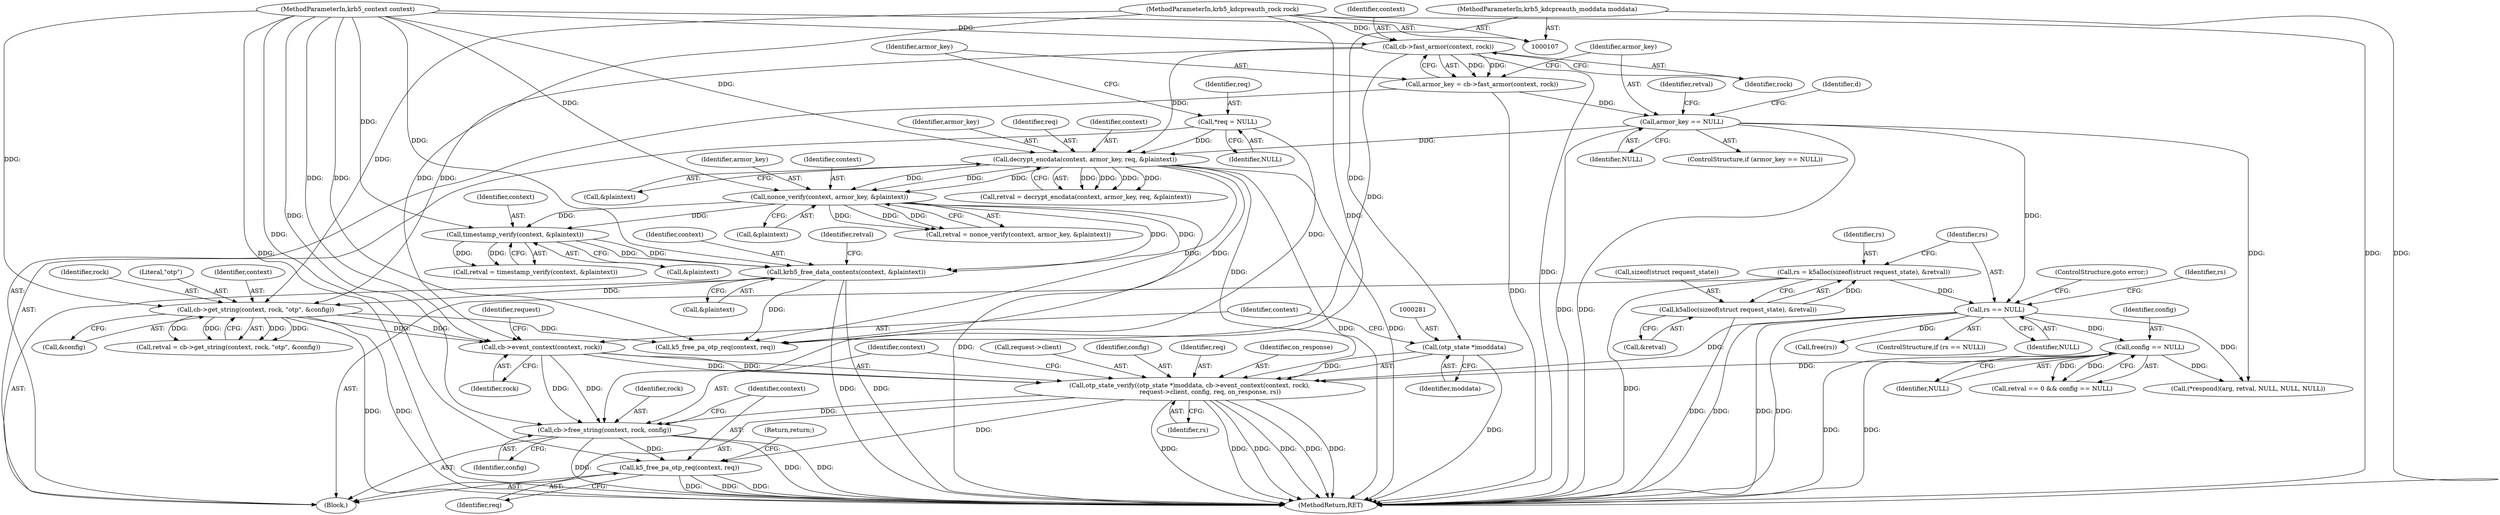 digraph "0_krb5_e3b5a5e5267818c97750b266df50b6a3d4649604_0@pointer" {
"1000279" [label="(Call,otp_state_verify((otp_state *)moddata, cb->event_context(context, rock),\n                     request->client, config, req, on_response, rs))"];
"1000280" [label="(Call,(otp_state *)moddata)"];
"1000115" [label="(MethodParameterIn,krb5_kdcpreauth_moddata moddata)"];
"1000283" [label="(Call,cb->event_context(context, rock))"];
"1000254" [label="(Call,cb->get_string(context, rock, \"otp\", &config))"];
"1000211" [label="(Call,krb5_free_data_contents(context, &plaintext))"];
"1000207" [label="(Call,timestamp_verify(context, &plaintext))"];
"1000196" [label="(Call,nonce_verify(context, armor_key, &plaintext))"];
"1000178" [label="(Call,decrypt_encdata(context, armor_key, req, &plaintext))"];
"1000134" [label="(Call,cb->fast_armor(context, rock))"];
"1000108" [label="(MethodParameterIn,krb5_context context)"];
"1000114" [label="(MethodParameterIn,krb5_kdcpreauth_rock rock)"];
"1000138" [label="(Call,armor_key == NULL)"];
"1000132" [label="(Call,armor_key = cb->fast_armor(context, rock))"];
"1000124" [label="(Call,*req = NULL)"];
"1000265" [label="(Call,config == NULL)"];
"1000233" [label="(Call,rs == NULL)"];
"1000225" [label="(Call,rs = k5alloc(sizeof(struct request_state), &retval))"];
"1000227" [label="(Call,k5alloc(sizeof(struct request_state), &retval))"];
"1000293" [label="(Call,cb->free_string(context, rock, config))"];
"1000297" [label="(Call,k5_free_pa_otp_req(context, req))"];
"1000283" [label="(Call,cb->event_context(context, rock))"];
"1000138" [label="(Call,armor_key == NULL)"];
"1000208" [label="(Identifier,context)"];
"1000126" [label="(Identifier,NULL)"];
"1000236" [label="(ControlStructure,goto error;)"];
"1000228" [label="(Call,sizeof(struct request_state))"];
"1000151" [label="(Identifier,d)"];
"1000211" [label="(Call,krb5_free_data_contents(context, &plaintext))"];
"1000230" [label="(Call,&retval)"];
"1000179" [label="(Identifier,context)"];
"1000233" [label="(Call,rs == NULL)"];
"1000124" [label="(Call,*req = NULL)"];
"1000225" [label="(Call,rs = k5alloc(sizeof(struct request_state), &retval))"];
"1000294" [label="(Identifier,context)"];
"1000282" [label="(Identifier,moddata)"];
"1000276" [label="(Call,free(rs))"];
"1000296" [label="(Identifier,config)"];
"1000305" [label="(Call,(*respond)(arg, retval, NULL, NULL, NULL))"];
"1000290" [label="(Identifier,req)"];
"1000114" [label="(MethodParameterIn,krb5_kdcpreauth_rock rock)"];
"1000255" [label="(Identifier,context)"];
"1000239" [label="(Identifier,rs)"];
"1000178" [label="(Call,decrypt_encdata(context, armor_key, req, &plaintext))"];
"1000292" [label="(Identifier,rs)"];
"1000232" [label="(ControlStructure,if (rs == NULL))"];
"1000132" [label="(Call,armor_key = cb->fast_armor(context, rock))"];
"1000234" [label="(Identifier,rs)"];
"1000291" [label="(Identifier,on_response)"];
"1000299" [label="(Identifier,req)"];
"1000115" [label="(MethodParameterIn,krb5_kdcpreauth_moddata moddata)"];
"1000180" [label="(Identifier,armor_key)"];
"1000265" [label="(Call,config == NULL)"];
"1000140" [label="(Identifier,NULL)"];
"1000196" [label="(Call,nonce_verify(context, armor_key, &plaintext))"];
"1000298" [label="(Identifier,context)"];
"1000266" [label="(Identifier,config)"];
"1000235" [label="(Identifier,NULL)"];
"1000194" [label="(Call,retval = nonce_verify(context, armor_key, &plaintext))"];
"1000198" [label="(Identifier,armor_key)"];
"1000176" [label="(Call,retval = decrypt_encdata(context, armor_key, req, &plaintext))"];
"1000137" [label="(ControlStructure,if (armor_key == NULL))"];
"1000118" [label="(Block,)"];
"1000199" [label="(Call,&plaintext)"];
"1000286" [label="(Call,request->client)"];
"1000205" [label="(Call,retval = timestamp_verify(context, &plaintext))"];
"1000135" [label="(Identifier,context)"];
"1000209" [label="(Call,&plaintext)"];
"1000261" [label="(Call,retval == 0 && config == NULL)"];
"1000284" [label="(Identifier,context)"];
"1000280" [label="(Call,(otp_state *)moddata)"];
"1000212" [label="(Identifier,context)"];
"1000136" [label="(Identifier,rock)"];
"1000133" [label="(Identifier,armor_key)"];
"1000227" [label="(Call,k5alloc(sizeof(struct request_state), &retval))"];
"1000197" [label="(Identifier,context)"];
"1000181" [label="(Identifier,req)"];
"1000311" [label="(MethodReturn,RET)"];
"1000256" [label="(Identifier,rock)"];
"1000139" [label="(Identifier,armor_key)"];
"1000267" [label="(Identifier,NULL)"];
"1000285" [label="(Identifier,rock)"];
"1000213" [label="(Call,&plaintext)"];
"1000217" [label="(Identifier,retval)"];
"1000252" [label="(Call,retval = cb->get_string(context, rock, \"otp\", &config))"];
"1000226" [label="(Identifier,rs)"];
"1000108" [label="(MethodParameterIn,krb5_context context)"];
"1000182" [label="(Call,&plaintext)"];
"1000302" [label="(Call,k5_free_pa_otp_req(context, req))"];
"1000297" [label="(Call,k5_free_pa_otp_req(context, req))"];
"1000254" [label="(Call,cb->get_string(context, rock, \"otp\", &config))"];
"1000257" [label="(Literal,\"otp\")"];
"1000143" [label="(Identifier,retval)"];
"1000125" [label="(Identifier,req)"];
"1000300" [label="(Return,return;)"];
"1000287" [label="(Identifier,request)"];
"1000293" [label="(Call,cb->free_string(context, rock, config))"];
"1000295" [label="(Identifier,rock)"];
"1000207" [label="(Call,timestamp_verify(context, &plaintext))"];
"1000258" [label="(Call,&config)"];
"1000279" [label="(Call,otp_state_verify((otp_state *)moddata, cb->event_context(context, rock),\n                     request->client, config, req, on_response, rs))"];
"1000134" [label="(Call,cb->fast_armor(context, rock))"];
"1000289" [label="(Identifier,config)"];
"1000279" -> "1000118"  [label="AST: "];
"1000279" -> "1000292"  [label="CFG: "];
"1000280" -> "1000279"  [label="AST: "];
"1000283" -> "1000279"  [label="AST: "];
"1000286" -> "1000279"  [label="AST: "];
"1000289" -> "1000279"  [label="AST: "];
"1000290" -> "1000279"  [label="AST: "];
"1000291" -> "1000279"  [label="AST: "];
"1000292" -> "1000279"  [label="AST: "];
"1000294" -> "1000279"  [label="CFG: "];
"1000279" -> "1000311"  [label="DDG: "];
"1000279" -> "1000311"  [label="DDG: "];
"1000279" -> "1000311"  [label="DDG: "];
"1000279" -> "1000311"  [label="DDG: "];
"1000279" -> "1000311"  [label="DDG: "];
"1000279" -> "1000311"  [label="DDG: "];
"1000280" -> "1000279"  [label="DDG: "];
"1000283" -> "1000279"  [label="DDG: "];
"1000283" -> "1000279"  [label="DDG: "];
"1000265" -> "1000279"  [label="DDG: "];
"1000178" -> "1000279"  [label="DDG: "];
"1000233" -> "1000279"  [label="DDG: "];
"1000279" -> "1000293"  [label="DDG: "];
"1000279" -> "1000297"  [label="DDG: "];
"1000280" -> "1000282"  [label="CFG: "];
"1000281" -> "1000280"  [label="AST: "];
"1000282" -> "1000280"  [label="AST: "];
"1000284" -> "1000280"  [label="CFG: "];
"1000280" -> "1000311"  [label="DDG: "];
"1000115" -> "1000280"  [label="DDG: "];
"1000115" -> "1000107"  [label="AST: "];
"1000115" -> "1000311"  [label="DDG: "];
"1000283" -> "1000285"  [label="CFG: "];
"1000284" -> "1000283"  [label="AST: "];
"1000285" -> "1000283"  [label="AST: "];
"1000287" -> "1000283"  [label="CFG: "];
"1000254" -> "1000283"  [label="DDG: "];
"1000254" -> "1000283"  [label="DDG: "];
"1000108" -> "1000283"  [label="DDG: "];
"1000114" -> "1000283"  [label="DDG: "];
"1000283" -> "1000293"  [label="DDG: "];
"1000283" -> "1000293"  [label="DDG: "];
"1000254" -> "1000252"  [label="AST: "];
"1000254" -> "1000258"  [label="CFG: "];
"1000255" -> "1000254"  [label="AST: "];
"1000256" -> "1000254"  [label="AST: "];
"1000257" -> "1000254"  [label="AST: "];
"1000258" -> "1000254"  [label="AST: "];
"1000252" -> "1000254"  [label="CFG: "];
"1000254" -> "1000311"  [label="DDG: "];
"1000254" -> "1000311"  [label="DDG: "];
"1000254" -> "1000252"  [label="DDG: "];
"1000254" -> "1000252"  [label="DDG: "];
"1000254" -> "1000252"  [label="DDG: "];
"1000254" -> "1000252"  [label="DDG: "];
"1000211" -> "1000254"  [label="DDG: "];
"1000108" -> "1000254"  [label="DDG: "];
"1000134" -> "1000254"  [label="DDG: "];
"1000114" -> "1000254"  [label="DDG: "];
"1000254" -> "1000302"  [label="DDG: "];
"1000211" -> "1000118"  [label="AST: "];
"1000211" -> "1000213"  [label="CFG: "];
"1000212" -> "1000211"  [label="AST: "];
"1000213" -> "1000211"  [label="AST: "];
"1000217" -> "1000211"  [label="CFG: "];
"1000211" -> "1000311"  [label="DDG: "];
"1000211" -> "1000311"  [label="DDG: "];
"1000207" -> "1000211"  [label="DDG: "];
"1000207" -> "1000211"  [label="DDG: "];
"1000196" -> "1000211"  [label="DDG: "];
"1000196" -> "1000211"  [label="DDG: "];
"1000108" -> "1000211"  [label="DDG: "];
"1000211" -> "1000302"  [label="DDG: "];
"1000207" -> "1000205"  [label="AST: "];
"1000207" -> "1000209"  [label="CFG: "];
"1000208" -> "1000207"  [label="AST: "];
"1000209" -> "1000207"  [label="AST: "];
"1000205" -> "1000207"  [label="CFG: "];
"1000207" -> "1000205"  [label="DDG: "];
"1000207" -> "1000205"  [label="DDG: "];
"1000196" -> "1000207"  [label="DDG: "];
"1000196" -> "1000207"  [label="DDG: "];
"1000108" -> "1000207"  [label="DDG: "];
"1000196" -> "1000194"  [label="AST: "];
"1000196" -> "1000199"  [label="CFG: "];
"1000197" -> "1000196"  [label="AST: "];
"1000198" -> "1000196"  [label="AST: "];
"1000199" -> "1000196"  [label="AST: "];
"1000194" -> "1000196"  [label="CFG: "];
"1000196" -> "1000311"  [label="DDG: "];
"1000196" -> "1000194"  [label="DDG: "];
"1000196" -> "1000194"  [label="DDG: "];
"1000196" -> "1000194"  [label="DDG: "];
"1000178" -> "1000196"  [label="DDG: "];
"1000178" -> "1000196"  [label="DDG: "];
"1000178" -> "1000196"  [label="DDG: "];
"1000108" -> "1000196"  [label="DDG: "];
"1000178" -> "1000176"  [label="AST: "];
"1000178" -> "1000182"  [label="CFG: "];
"1000179" -> "1000178"  [label="AST: "];
"1000180" -> "1000178"  [label="AST: "];
"1000181" -> "1000178"  [label="AST: "];
"1000182" -> "1000178"  [label="AST: "];
"1000176" -> "1000178"  [label="CFG: "];
"1000178" -> "1000311"  [label="DDG: "];
"1000178" -> "1000311"  [label="DDG: "];
"1000178" -> "1000176"  [label="DDG: "];
"1000178" -> "1000176"  [label="DDG: "];
"1000178" -> "1000176"  [label="DDG: "];
"1000178" -> "1000176"  [label="DDG: "];
"1000134" -> "1000178"  [label="DDG: "];
"1000108" -> "1000178"  [label="DDG: "];
"1000138" -> "1000178"  [label="DDG: "];
"1000124" -> "1000178"  [label="DDG: "];
"1000178" -> "1000302"  [label="DDG: "];
"1000178" -> "1000302"  [label="DDG: "];
"1000134" -> "1000132"  [label="AST: "];
"1000134" -> "1000136"  [label="CFG: "];
"1000135" -> "1000134"  [label="AST: "];
"1000136" -> "1000134"  [label="AST: "];
"1000132" -> "1000134"  [label="CFG: "];
"1000134" -> "1000311"  [label="DDG: "];
"1000134" -> "1000132"  [label="DDG: "];
"1000134" -> "1000132"  [label="DDG: "];
"1000108" -> "1000134"  [label="DDG: "];
"1000114" -> "1000134"  [label="DDG: "];
"1000134" -> "1000302"  [label="DDG: "];
"1000108" -> "1000107"  [label="AST: "];
"1000108" -> "1000311"  [label="DDG: "];
"1000108" -> "1000293"  [label="DDG: "];
"1000108" -> "1000297"  [label="DDG: "];
"1000108" -> "1000302"  [label="DDG: "];
"1000114" -> "1000107"  [label="AST: "];
"1000114" -> "1000311"  [label="DDG: "];
"1000114" -> "1000293"  [label="DDG: "];
"1000138" -> "1000137"  [label="AST: "];
"1000138" -> "1000140"  [label="CFG: "];
"1000139" -> "1000138"  [label="AST: "];
"1000140" -> "1000138"  [label="AST: "];
"1000143" -> "1000138"  [label="CFG: "];
"1000151" -> "1000138"  [label="CFG: "];
"1000138" -> "1000311"  [label="DDG: "];
"1000138" -> "1000311"  [label="DDG: "];
"1000132" -> "1000138"  [label="DDG: "];
"1000138" -> "1000233"  [label="DDG: "];
"1000138" -> "1000305"  [label="DDG: "];
"1000132" -> "1000118"  [label="AST: "];
"1000133" -> "1000132"  [label="AST: "];
"1000139" -> "1000132"  [label="CFG: "];
"1000132" -> "1000311"  [label="DDG: "];
"1000124" -> "1000118"  [label="AST: "];
"1000124" -> "1000126"  [label="CFG: "];
"1000125" -> "1000124"  [label="AST: "];
"1000126" -> "1000124"  [label="AST: "];
"1000133" -> "1000124"  [label="CFG: "];
"1000124" -> "1000302"  [label="DDG: "];
"1000265" -> "1000261"  [label="AST: "];
"1000265" -> "1000267"  [label="CFG: "];
"1000266" -> "1000265"  [label="AST: "];
"1000267" -> "1000265"  [label="AST: "];
"1000261" -> "1000265"  [label="CFG: "];
"1000265" -> "1000311"  [label="DDG: "];
"1000265" -> "1000311"  [label="DDG: "];
"1000265" -> "1000261"  [label="DDG: "];
"1000265" -> "1000261"  [label="DDG: "];
"1000233" -> "1000265"  [label="DDG: "];
"1000265" -> "1000305"  [label="DDG: "];
"1000233" -> "1000232"  [label="AST: "];
"1000233" -> "1000235"  [label="CFG: "];
"1000234" -> "1000233"  [label="AST: "];
"1000235" -> "1000233"  [label="AST: "];
"1000236" -> "1000233"  [label="CFG: "];
"1000239" -> "1000233"  [label="CFG: "];
"1000233" -> "1000311"  [label="DDG: "];
"1000233" -> "1000311"  [label="DDG: "];
"1000233" -> "1000311"  [label="DDG: "];
"1000225" -> "1000233"  [label="DDG: "];
"1000233" -> "1000276"  [label="DDG: "];
"1000233" -> "1000305"  [label="DDG: "];
"1000225" -> "1000118"  [label="AST: "];
"1000225" -> "1000227"  [label="CFG: "];
"1000226" -> "1000225"  [label="AST: "];
"1000227" -> "1000225"  [label="AST: "];
"1000234" -> "1000225"  [label="CFG: "];
"1000225" -> "1000311"  [label="DDG: "];
"1000227" -> "1000225"  [label="DDG: "];
"1000227" -> "1000230"  [label="CFG: "];
"1000228" -> "1000227"  [label="AST: "];
"1000230" -> "1000227"  [label="AST: "];
"1000227" -> "1000311"  [label="DDG: "];
"1000293" -> "1000118"  [label="AST: "];
"1000293" -> "1000296"  [label="CFG: "];
"1000294" -> "1000293"  [label="AST: "];
"1000295" -> "1000293"  [label="AST: "];
"1000296" -> "1000293"  [label="AST: "];
"1000298" -> "1000293"  [label="CFG: "];
"1000293" -> "1000311"  [label="DDG: "];
"1000293" -> "1000311"  [label="DDG: "];
"1000293" -> "1000311"  [label="DDG: "];
"1000293" -> "1000297"  [label="DDG: "];
"1000297" -> "1000118"  [label="AST: "];
"1000297" -> "1000299"  [label="CFG: "];
"1000298" -> "1000297"  [label="AST: "];
"1000299" -> "1000297"  [label="AST: "];
"1000300" -> "1000297"  [label="CFG: "];
"1000297" -> "1000311"  [label="DDG: "];
"1000297" -> "1000311"  [label="DDG: "];
"1000297" -> "1000311"  [label="DDG: "];
}

